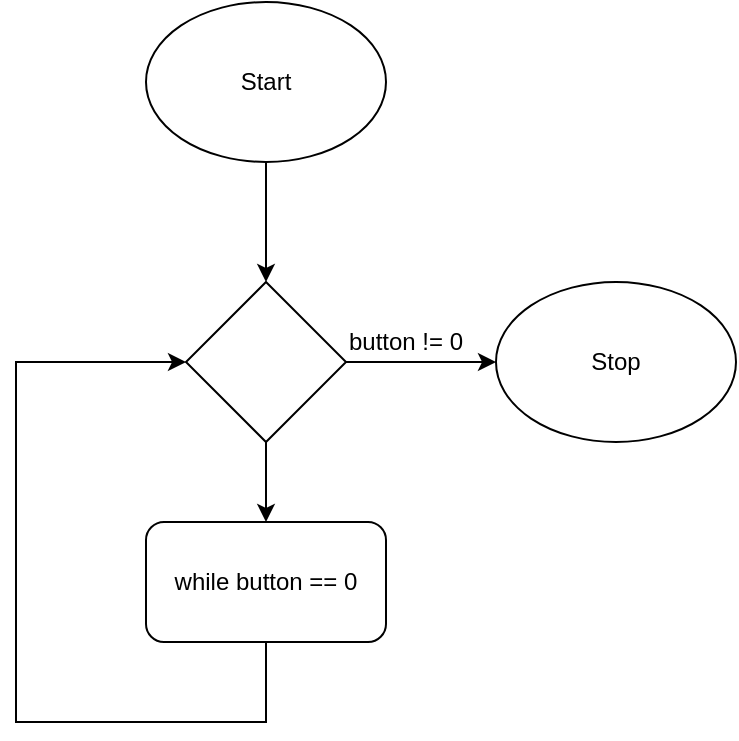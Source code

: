<mxfile version="14.1.8" type="device"><diagram id="kPzhiucT2lCUtQ9PAUqC" name="Page-1"><mxGraphModel dx="1038" dy="552" grid="1" gridSize="10" guides="1" tooltips="1" connect="1" arrows="1" fold="1" page="1" pageScale="1" pageWidth="850" pageHeight="1100" math="0" shadow="0"><root><mxCell id="0"/><mxCell id="1" parent="0"/><mxCell id="zLmovVZpXM1eBrFZAiq0-4" style="edgeStyle=orthogonalEdgeStyle;rounded=0;orthogonalLoop=1;jettySize=auto;html=1;exitX=0.5;exitY=1;exitDx=0;exitDy=0;entryX=0.5;entryY=0;entryDx=0;entryDy=0;" edge="1" parent="1" source="zLmovVZpXM1eBrFZAiq0-1" target="zLmovVZpXM1eBrFZAiq0-2"><mxGeometry relative="1" as="geometry"/></mxCell><mxCell id="zLmovVZpXM1eBrFZAiq0-1" value="Start" style="ellipse;whiteSpace=wrap;html=1;" vertex="1" parent="1"><mxGeometry x="365" y="40" width="120" height="80" as="geometry"/></mxCell><mxCell id="zLmovVZpXM1eBrFZAiq0-5" style="edgeStyle=orthogonalEdgeStyle;rounded=0;orthogonalLoop=1;jettySize=auto;html=1;exitX=0.5;exitY=1;exitDx=0;exitDy=0;" edge="1" parent="1" source="zLmovVZpXM1eBrFZAiq0-2" target="zLmovVZpXM1eBrFZAiq0-3"><mxGeometry relative="1" as="geometry"/></mxCell><mxCell id="zLmovVZpXM1eBrFZAiq0-8" style="edgeStyle=orthogonalEdgeStyle;rounded=0;orthogonalLoop=1;jettySize=auto;html=1;exitX=1;exitY=0.5;exitDx=0;exitDy=0;entryX=0;entryY=0.5;entryDx=0;entryDy=0;" edge="1" parent="1" source="zLmovVZpXM1eBrFZAiq0-2" target="zLmovVZpXM1eBrFZAiq0-7"><mxGeometry relative="1" as="geometry"/></mxCell><mxCell id="zLmovVZpXM1eBrFZAiq0-2" value="" style="rhombus;whiteSpace=wrap;html=1;" vertex="1" parent="1"><mxGeometry x="385" y="180" width="80" height="80" as="geometry"/></mxCell><mxCell id="zLmovVZpXM1eBrFZAiq0-6" style="edgeStyle=orthogonalEdgeStyle;rounded=0;orthogonalLoop=1;jettySize=auto;html=1;exitX=0.5;exitY=1;exitDx=0;exitDy=0;entryX=0;entryY=0.5;entryDx=0;entryDy=0;" edge="1" parent="1" source="zLmovVZpXM1eBrFZAiq0-3" target="zLmovVZpXM1eBrFZAiq0-2"><mxGeometry relative="1" as="geometry"><Array as="points"><mxPoint x="425" y="400"/><mxPoint x="300" y="400"/><mxPoint x="300" y="220"/></Array></mxGeometry></mxCell><mxCell id="zLmovVZpXM1eBrFZAiq0-3" value="while button == 0" style="rounded=1;whiteSpace=wrap;html=1;" vertex="1" parent="1"><mxGeometry x="365" y="300" width="120" height="60" as="geometry"/></mxCell><mxCell id="zLmovVZpXM1eBrFZAiq0-7" value="Stop" style="ellipse;whiteSpace=wrap;html=1;" vertex="1" parent="1"><mxGeometry x="540" y="180" width="120" height="80" as="geometry"/></mxCell><mxCell id="zLmovVZpXM1eBrFZAiq0-9" value="button != 0" style="text;html=1;strokeColor=none;fillColor=none;align=center;verticalAlign=middle;whiteSpace=wrap;rounded=0;" vertex="1" parent="1"><mxGeometry x="440" y="200" width="110" height="20" as="geometry"/></mxCell></root></mxGraphModel></diagram></mxfile>